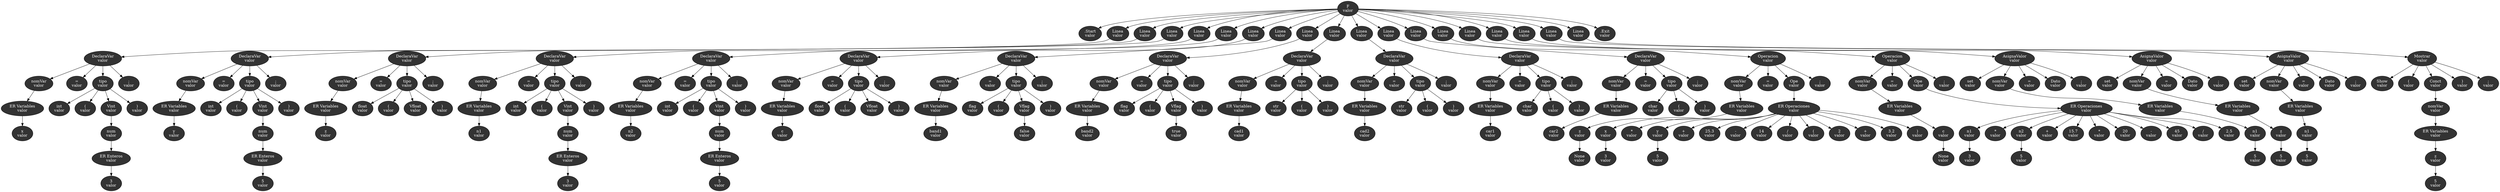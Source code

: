 // Arbol
digraph {
	1 [label="F
valor" fillcolor="#333333" fontcolor=white style=filled]
	11 [label=".Start
valor" fillcolor="#333333" fontcolor=white style=filled]
	1 -> 11
	12 [label="Linea
valor" fillcolor="#333333" fontcolor=white style=filled]
	1 -> 12
	13 [label="Linea
valor" fillcolor="#333333" fontcolor=white style=filled]
	1 -> 13
	14 [label="Linea
valor" fillcolor="#333333" fontcolor=white style=filled]
	1 -> 14
	15 [label="Linea
valor" fillcolor="#333333" fontcolor=white style=filled]
	1 -> 15
	16 [label="Linea
valor" fillcolor="#333333" fontcolor=white style=filled]
	1 -> 16
	17 [label="Linea
valor" fillcolor="#333333" fontcolor=white style=filled]
	1 -> 17
	18 [label="Linea
valor" fillcolor="#333333" fontcolor=white style=filled]
	1 -> 18
	19 [label="Linea
valor" fillcolor="#333333" fontcolor=white style=filled]
	1 -> 19
	"1a" [label="Linea
valor" fillcolor="#333333" fontcolor=white style=filled]
	1 -> "1a"
	"1b" [label="Linea
valor" fillcolor="#333333" fontcolor=white style=filled]
	1 -> "1b"
	"1c" [label="Linea
valor" fillcolor="#333333" fontcolor=white style=filled]
	1 -> "1c"
	"1d" [label="Linea
valor" fillcolor="#333333" fontcolor=white style=filled]
	1 -> "1d"
	"1e" [label="Linea
valor" fillcolor="#333333" fontcolor=white style=filled]
	1 -> "1e"
	"1f" [label="Linea
valor" fillcolor="#333333" fontcolor=white style=filled]
	1 -> "1f"
	"1g" [label="Linea
valor" fillcolor="#333333" fontcolor=white style=filled]
	1 -> "1g"
	"1h" [label="Linea
valor" fillcolor="#333333" fontcolor=white style=filled]
	1 -> "1h"
	"1i" [label="Linea
valor" fillcolor="#333333" fontcolor=white style=filled]
	1 -> "1i"
	"1j" [label="Linea
valor" fillcolor="#333333" fontcolor=white style=filled]
	1 -> "1j"
	"1k" [label=".Exit
valor" fillcolor="#333333" fontcolor=white style=filled]
	1 -> "1k"
	121 [label="DeclaraVar
valor" fillcolor="#333333" fontcolor=white style=filled]
	12 -> 121
	131 [label="DeclaraVar
valor" fillcolor="#333333" fontcolor=white style=filled]
	13 -> 131
	141 [label="DeclaraVar
valor" fillcolor="#333333" fontcolor=white style=filled]
	14 -> 141
	151 [label="DeclaraVar
valor" fillcolor="#333333" fontcolor=white style=filled]
	15 -> 151
	161 [label="DeclaraVar
valor" fillcolor="#333333" fontcolor=white style=filled]
	16 -> 161
	171 [label="DeclaraVar
valor" fillcolor="#333333" fontcolor=white style=filled]
	17 -> 171
	181 [label="DeclaraVar
valor" fillcolor="#333333" fontcolor=white style=filled]
	18 -> 181
	191 [label="DeclaraVar
valor" fillcolor="#333333" fontcolor=white style=filled]
	19 -> 191
	"1a1" [label="DeclaraVar
valor" fillcolor="#333333" fontcolor=white style=filled]
	"1a" -> "1a1"
	"1b1" [label="DeclaraVar
valor" fillcolor="#333333" fontcolor=white style=filled]
	"1b" -> "1b1"
	"1c1" [label="DeclaraVar
valor" fillcolor="#333333" fontcolor=white style=filled]
	"1c" -> "1c1"
	"1d1" [label="DeclaraVar
valor" fillcolor="#333333" fontcolor=white style=filled]
	"1d" -> "1d1"
	"1e1" [label="Operacion
valor" fillcolor="#333333" fontcolor=white style=filled]
	"1e" -> "1e1"
	"1f1" [label="Operacion
valor" fillcolor="#333333" fontcolor=white style=filled]
	"1f" -> "1f1"
	"1g1" [label="AsignaValor
valor" fillcolor="#333333" fontcolor=white style=filled]
	"1g" -> "1g1"
	"1h1" [label="AsignaValor
valor" fillcolor="#333333" fontcolor=white style=filled]
	"1h" -> "1h1"
	"1i1" [label="AsignaValor
valor" fillcolor="#333333" fontcolor=white style=filled]
	"1i" -> "1i1"
	"1j1" [label="Mostrar
valor" fillcolor="#333333" fontcolor=white style=filled]
	"1j" -> "1j1"
	1211 [label="nomVar
valor" fillcolor="#333333" fontcolor=white style=filled]
	121 -> 1211
	1212 [label="=
valor" fillcolor="#333333" fontcolor=white style=filled]
	121 -> 1212
	1213 [label="tipo
valor" fillcolor="#333333" fontcolor=white style=filled]
	121 -> 1213
	1214 [label=";
valor" fillcolor="#333333" fontcolor=white style=filled]
	121 -> 1214
	1311 [label="nomVar
valor" fillcolor="#333333" fontcolor=white style=filled]
	131 -> 1311
	1312 [label="=
valor" fillcolor="#333333" fontcolor=white style=filled]
	131 -> 1312
	1313 [label="tipo
valor" fillcolor="#333333" fontcolor=white style=filled]
	131 -> 1313
	1314 [label=";
valor" fillcolor="#333333" fontcolor=white style=filled]
	131 -> 1314
	1411 [label="nomVar
valor" fillcolor="#333333" fontcolor=white style=filled]
	141 -> 1411
	1412 [label="=
valor" fillcolor="#333333" fontcolor=white style=filled]
	141 -> 1412
	1413 [label="tipo
valor" fillcolor="#333333" fontcolor=white style=filled]
	141 -> 1413
	1414 [label=";
valor" fillcolor="#333333" fontcolor=white style=filled]
	141 -> 1414
	1511 [label="nomVar
valor" fillcolor="#333333" fontcolor=white style=filled]
	151 -> 1511
	1512 [label="=
valor" fillcolor="#333333" fontcolor=white style=filled]
	151 -> 1512
	1513 [label="tipo
valor" fillcolor="#333333" fontcolor=white style=filled]
	151 -> 1513
	1514 [label=";
valor" fillcolor="#333333" fontcolor=white style=filled]
	151 -> 1514
	1611 [label="nomVar
valor" fillcolor="#333333" fontcolor=white style=filled]
	161 -> 1611
	1612 [label="=
valor" fillcolor="#333333" fontcolor=white style=filled]
	161 -> 1612
	1613 [label="tipo
valor" fillcolor="#333333" fontcolor=white style=filled]
	161 -> 1613
	1614 [label=";
valor" fillcolor="#333333" fontcolor=white style=filled]
	161 -> 1614
	1711 [label="nomVar
valor" fillcolor="#333333" fontcolor=white style=filled]
	171 -> 1711
	1712 [label="=
valor" fillcolor="#333333" fontcolor=white style=filled]
	171 -> 1712
	1713 [label="tipo
valor" fillcolor="#333333" fontcolor=white style=filled]
	171 -> 1713
	1714 [label=";
valor" fillcolor="#333333" fontcolor=white style=filled]
	171 -> 1714
	1811 [label="nomVar
valor" fillcolor="#333333" fontcolor=white style=filled]
	181 -> 1811
	1812 [label="=
valor" fillcolor="#333333" fontcolor=white style=filled]
	181 -> 1812
	1813 [label="tipo
valor" fillcolor="#333333" fontcolor=white style=filled]
	181 -> 1813
	1814 [label=";
valor" fillcolor="#333333" fontcolor=white style=filled]
	181 -> 1814
	1911 [label="nomVar
valor" fillcolor="#333333" fontcolor=white style=filled]
	191 -> 1911
	1912 [label="=
valor" fillcolor="#333333" fontcolor=white style=filled]
	191 -> 1912
	1913 [label="tipo
valor" fillcolor="#333333" fontcolor=white style=filled]
	191 -> 1913
	1914 [label=";
valor" fillcolor="#333333" fontcolor=white style=filled]
	191 -> 1914
	"1a11" [label="nomVar
valor" fillcolor="#333333" fontcolor=white style=filled]
	"1a1" -> "1a11"
	"1a12" [label="=
valor" fillcolor="#333333" fontcolor=white style=filled]
	"1a1" -> "1a12"
	"1a13" [label="tipo
valor" fillcolor="#333333" fontcolor=white style=filled]
	"1a1" -> "1a13"
	"1a14" [label=";
valor" fillcolor="#333333" fontcolor=white style=filled]
	"1a1" -> "1a14"
	"1b11" [label="nomVar
valor" fillcolor="#333333" fontcolor=white style=filled]
	"1b1" -> "1b11"
	"1b12" [label="=
valor" fillcolor="#333333" fontcolor=white style=filled]
	"1b1" -> "1b12"
	"1b13" [label="tipo
valor" fillcolor="#333333" fontcolor=white style=filled]
	"1b1" -> "1b13"
	"1b14" [label=";
valor" fillcolor="#333333" fontcolor=white style=filled]
	"1b1" -> "1b14"
	"1c11" [label="nomVar
valor" fillcolor="#333333" fontcolor=white style=filled]
	"1c1" -> "1c11"
	"1c12" [label="=
valor" fillcolor="#333333" fontcolor=white style=filled]
	"1c1" -> "1c12"
	"1c13" [label="tipo
valor" fillcolor="#333333" fontcolor=white style=filled]
	"1c1" -> "1c13"
	"1c14" [label=";
valor" fillcolor="#333333" fontcolor=white style=filled]
	"1c1" -> "1c14"
	"1d11" [label="nomVar
valor" fillcolor="#333333" fontcolor=white style=filled]
	"1d1" -> "1d11"
	"1d12" [label="=
valor" fillcolor="#333333" fontcolor=white style=filled]
	"1d1" -> "1d12"
	"1d13" [label="tipo
valor" fillcolor="#333333" fontcolor=white style=filled]
	"1d1" -> "1d13"
	"1d14" [label=";
valor" fillcolor="#333333" fontcolor=white style=filled]
	"1d1" -> "1d14"
	"1e11" [label="nomVar
valor" fillcolor="#333333" fontcolor=white style=filled]
	"1e1" -> "1e11"
	"1e12" [label="=
valor" fillcolor="#333333" fontcolor=white style=filled]
	"1e1" -> "1e12"
	"1e13" [label="Ope
valor" fillcolor="#333333" fontcolor=white style=filled]
	"1e1" -> "1e13"
	"1e14" [label=";
valor" fillcolor="#333333" fontcolor=white style=filled]
	"1e1" -> "1e14"
	"1f11" [label="nomVar
valor" fillcolor="#333333" fontcolor=white style=filled]
	"1f1" -> "1f11"
	"1f12" [label="=
valor" fillcolor="#333333" fontcolor=white style=filled]
	"1f1" -> "1f12"
	"1f13" [label="Ope
valor" fillcolor="#333333" fontcolor=white style=filled]
	"1f1" -> "1f13"
	"1f14" [label=";
valor" fillcolor="#333333" fontcolor=white style=filled]
	"1f1" -> "1f14"
	"1g11" [label="set
valor" fillcolor="#333333" fontcolor=white style=filled]
	"1g1" -> "1g11"
	"1g12" [label="nomVar
valor" fillcolor="#333333" fontcolor=white style=filled]
	"1g1" -> "1g12"
	"1g13" [label="=
valor" fillcolor="#333333" fontcolor=white style=filled]
	"1g1" -> "1g13"
	"1g14" [label="Dato
valor" fillcolor="#333333" fontcolor=white style=filled]
	"1g1" -> "1g14"
	"1g15" [label=";
valor" fillcolor="#333333" fontcolor=white style=filled]
	"1g1" -> "1g15"
	"1h11" [label="set
valor" fillcolor="#333333" fontcolor=white style=filled]
	"1h1" -> "1h11"
	"1h12" [label="nomVar
valor" fillcolor="#333333" fontcolor=white style=filled]
	"1h1" -> "1h12"
	"1h13" [label="=
valor" fillcolor="#333333" fontcolor=white style=filled]
	"1h1" -> "1h13"
	"1h14" [label="Dato
valor" fillcolor="#333333" fontcolor=white style=filled]
	"1h1" -> "1h14"
	"1h15" [label=";
valor" fillcolor="#333333" fontcolor=white style=filled]
	"1h1" -> "1h15"
	"1i11" [label="set
valor" fillcolor="#333333" fontcolor=white style=filled]
	"1i1" -> "1i11"
	"1i12" [label="nomVar
valor" fillcolor="#333333" fontcolor=white style=filled]
	"1i1" -> "1i12"
	"1i13" [label="=
valor" fillcolor="#333333" fontcolor=white style=filled]
	"1i1" -> "1i13"
	"1i14" [label="Dato
valor" fillcolor="#333333" fontcolor=white style=filled]
	"1i1" -> "1i14"
	"1i15" [label=";
valor" fillcolor="#333333" fontcolor=white style=filled]
	"1i1" -> "1i15"
	"1j11" [label="Show
valor" fillcolor="#333333" fontcolor=white style=filled]
	"1j1" -> "1j11"
	"1j12" [label="(
valor" fillcolor="#333333" fontcolor=white style=filled]
	"1j1" -> "1j12"
	"1j13" [label="Conct
valor" fillcolor="#333333" fontcolor=white style=filled]
	"1j1" -> "1j13"
	"1j14" [label=")
valor" fillcolor="#333333" fontcolor=white style=filled]
	"1j1" -> "1j14"
	"1j15" [label=";
valor" fillcolor="#333333" fontcolor=white style=filled]
	"1j1" -> "1j15"
	12111 [label="ER Variables
valor" fillcolor="#333333" fontcolor=white style=filled]
	1211 -> 12111
	12131 [label="int
valor" fillcolor="#333333" fontcolor=white style=filled]
	1213 -> 12131
	12132 [label="(
valor" fillcolor="#333333" fontcolor=white style=filled]
	1213 -> 12132
	12133 [label="Vint
valor" fillcolor="#333333" fontcolor=white style=filled]
	1213 -> 12133
	12134 [label=")
valor" fillcolor="#333333" fontcolor=white style=filled]
	1213 -> 12134
	13111 [label="ER Variables
valor" fillcolor="#333333" fontcolor=white style=filled]
	1311 -> 13111
	13131 [label="int
valor" fillcolor="#333333" fontcolor=white style=filled]
	1313 -> 13131
	13132 [label="(
valor" fillcolor="#333333" fontcolor=white style=filled]
	1313 -> 13132
	13133 [label="Vint
valor" fillcolor="#333333" fontcolor=white style=filled]
	1313 -> 13133
	13134 [label=")
valor" fillcolor="#333333" fontcolor=white style=filled]
	1313 -> 13134
	14111 [label="ER Variables
valor" fillcolor="#333333" fontcolor=white style=filled]
	1411 -> 14111
	14131 [label="float
valor" fillcolor="#333333" fontcolor=white style=filled]
	1413 -> 14131
	14132 [label="(
valor" fillcolor="#333333" fontcolor=white style=filled]
	1413 -> 14132
	14133 [label="Vfloat
valor" fillcolor="#333333" fontcolor=white style=filled]
	1413 -> 14133
	14134 [label=")
valor" fillcolor="#333333" fontcolor=white style=filled]
	1413 -> 14134
	15111 [label="ER Variables
valor" fillcolor="#333333" fontcolor=white style=filled]
	1511 -> 15111
	15131 [label="int
valor" fillcolor="#333333" fontcolor=white style=filled]
	1513 -> 15131
	15132 [label="(
valor" fillcolor="#333333" fontcolor=white style=filled]
	1513 -> 15132
	15133 [label="Vint
valor" fillcolor="#333333" fontcolor=white style=filled]
	1513 -> 15133
	15134 [label=")
valor" fillcolor="#333333" fontcolor=white style=filled]
	1513 -> 15134
	16111 [label="ER Variables
valor" fillcolor="#333333" fontcolor=white style=filled]
	1611 -> 16111
	16131 [label="int
valor" fillcolor="#333333" fontcolor=white style=filled]
	1613 -> 16131
	16132 [label="(
valor" fillcolor="#333333" fontcolor=white style=filled]
	1613 -> 16132
	16133 [label="Vint
valor" fillcolor="#333333" fontcolor=white style=filled]
	1613 -> 16133
	16134 [label=")
valor" fillcolor="#333333" fontcolor=white style=filled]
	1613 -> 16134
	17111 [label="ER Variables
valor" fillcolor="#333333" fontcolor=white style=filled]
	1711 -> 17111
	17131 [label="float
valor" fillcolor="#333333" fontcolor=white style=filled]
	1713 -> 17131
	17132 [label="(
valor" fillcolor="#333333" fontcolor=white style=filled]
	1713 -> 17132
	17133 [label="Vfloat
valor" fillcolor="#333333" fontcolor=white style=filled]
	1713 -> 17133
	17134 [label=")
valor" fillcolor="#333333" fontcolor=white style=filled]
	1713 -> 17134
	18111 [label="ER Variables
valor" fillcolor="#333333" fontcolor=white style=filled]
	1811 -> 18111
	18131 [label="flag
valor" fillcolor="#333333" fontcolor=white style=filled]
	1813 -> 18131
	18132 [label="(
valor" fillcolor="#333333" fontcolor=white style=filled]
	1813 -> 18132
	18133 [label="Vflag
valor" fillcolor="#333333" fontcolor=white style=filled]
	1813 -> 18133
	18134 [label=")
valor" fillcolor="#333333" fontcolor=white style=filled]
	1813 -> 18134
	19111 [label="ER Variables
valor" fillcolor="#333333" fontcolor=white style=filled]
	1911 -> 19111
	19131 [label="flag
valor" fillcolor="#333333" fontcolor=white style=filled]
	1913 -> 19131
	19132 [label="(
valor" fillcolor="#333333" fontcolor=white style=filled]
	1913 -> 19132
	19133 [label="Vflag
valor" fillcolor="#333333" fontcolor=white style=filled]
	1913 -> 19133
	19134 [label=")
valor" fillcolor="#333333" fontcolor=white style=filled]
	1913 -> 19134
	"1a111" [label="ER Variables
valor" fillcolor="#333333" fontcolor=white style=filled]
	"1a11" -> "1a111"
	"1a131" [label="str
valor" fillcolor="#333333" fontcolor=white style=filled]
	"1a13" -> "1a131"
	"1a132" [label="(
valor" fillcolor="#333333" fontcolor=white style=filled]
	"1a13" -> "1a132"
	"1a133" [label=")
valor" fillcolor="#333333" fontcolor=white style=filled]
	"1a13" -> "1a133"
	"1b111" [label="ER Variables
valor" fillcolor="#333333" fontcolor=white style=filled]
	"1b11" -> "1b111"
	"1b131" [label="str
valor" fillcolor="#333333" fontcolor=white style=filled]
	"1b13" -> "1b131"
	"1b132" [label="(
valor" fillcolor="#333333" fontcolor=white style=filled]
	"1b13" -> "1b132"
	"1b133" [label=")
valor" fillcolor="#333333" fontcolor=white style=filled]
	"1b13" -> "1b133"
	"1c111" [label="ER Variables
valor" fillcolor="#333333" fontcolor=white style=filled]
	"1c11" -> "1c111"
	"1c131" [label="char
valor" fillcolor="#333333" fontcolor=white style=filled]
	"1c13" -> "1c131"
	"1c132" [label="(
valor" fillcolor="#333333" fontcolor=white style=filled]
	"1c13" -> "1c132"
	"1c133" [label=")
valor" fillcolor="#333333" fontcolor=white style=filled]
	"1c13" -> "1c133"
	"1d111" [label="ER Variables
valor" fillcolor="#333333" fontcolor=white style=filled]
	"1d11" -> "1d111"
	"1d131" [label="char
valor" fillcolor="#333333" fontcolor=white style=filled]
	"1d13" -> "1d131"
	"1d132" [label="(
valor" fillcolor="#333333" fontcolor=white style=filled]
	"1d13" -> "1d132"
	"1d133" [label=")
valor" fillcolor="#333333" fontcolor=white style=filled]
	"1d13" -> "1d133"
	"1e111" [label="ER Variables
valor" fillcolor="#333333" fontcolor=white style=filled]
	"1e11" -> "1e111"
	"1e131" [label="ER Operaciones
valor" fillcolor="#333333" fontcolor=white style=filled]
	"1e13" -> "1e131"
	"1f111" [label="ER Variables
valor" fillcolor="#333333" fontcolor=white style=filled]
	"1f11" -> "1f111"
	"1f131" [label="ER Operaciones
valor" fillcolor="#333333" fontcolor=white style=filled]
	"1f13" -> "1f131"
	"1g121" [label="ER Variables
valor" fillcolor="#333333" fontcolor=white style=filled]
	"1g12" -> "1g121"
	"1h121" [label="ER Variables
valor" fillcolor="#333333" fontcolor=white style=filled]
	"1h12" -> "1h121"
	"1i121" [label="ER Variables
valor" fillcolor="#333333" fontcolor=white style=filled]
	"1i12" -> "1i121"
	"1j131" [label="nomVar
valor" fillcolor="#333333" fontcolor=white style=filled]
	"1j13" -> "1j131"
	121111 [label="x
valor" fillcolor="#333333" fontcolor=white style=filled]
	12111 -> 121111
	121331 [label="num
valor" fillcolor="#333333" fontcolor=white style=filled]
	12133 -> 121331
	131111 [label="y
valor" fillcolor="#333333" fontcolor=white style=filled]
	13111 -> 131111
	131331 [label="num
valor" fillcolor="#333333" fontcolor=white style=filled]
	13133 -> 131331
	141111 [label="z
valor" fillcolor="#333333" fontcolor=white style=filled]
	14111 -> 141111
	151111 [label="n1
valor" fillcolor="#333333" fontcolor=white style=filled]
	15111 -> 151111
	151331 [label="num
valor" fillcolor="#333333" fontcolor=white style=filled]
	15133 -> 151331
	161111 [label="n2
valor" fillcolor="#333333" fontcolor=white style=filled]
	16111 -> 161111
	161331 [label="num
valor" fillcolor="#333333" fontcolor=white style=filled]
	16133 -> 161331
	171111 [label="c
valor" fillcolor="#333333" fontcolor=white style=filled]
	17111 -> 171111
	181111 [label="band1
valor" fillcolor="#333333" fontcolor=white style=filled]
	18111 -> 181111
	181331 [label="false
valor" fillcolor="#333333" fontcolor=white style=filled]
	18133 -> 181331
	191111 [label="band2
valor" fillcolor="#333333" fontcolor=white style=filled]
	19111 -> 191111
	191331 [label="true
valor" fillcolor="#333333" fontcolor=white style=filled]
	19133 -> 191331
	"1a1111" [label="cad1
valor" fillcolor="#333333" fontcolor=white style=filled]
	"1a111" -> "1a1111"
	"1b1111" [label="cad2
valor" fillcolor="#333333" fontcolor=white style=filled]
	"1b111" -> "1b1111"
	"1c1111" [label="car1
valor" fillcolor="#333333" fontcolor=white style=filled]
	"1c111" -> "1c1111"
	"1d1111" [label="car2
valor" fillcolor="#333333" fontcolor=white style=filled]
	"1d111" -> "1d1111"
	"1e1111" [label="z
valor" fillcolor="#333333" fontcolor=white style=filled]
	"1e111" -> "1e1111"
	"1e1311" [label="x
valor" fillcolor="#333333" fontcolor=white style=filled]
	"1e131" -> "1e1311"
	"1e1312" [label="*
valor" fillcolor="#333333" fontcolor=white style=filled]
	"1e131" -> "1e1312"
	"1e1313" [label="y
valor" fillcolor="#333333" fontcolor=white style=filled]
	"1e131" -> "1e1313"
	"1e1314" [label="+
valor" fillcolor="#333333" fontcolor=white style=filled]
	"1e131" -> "1e1314"
	"1e1315" [label="25.3
valor" fillcolor="#333333" fontcolor=white style=filled]
	"1e131" -> "1e1315"
	"1e1316" [label="-
valor" fillcolor="#333333" fontcolor=white style=filled]
	"1e131" -> "1e1316"
	"1e1317" [label="14
valor" fillcolor="#333333" fontcolor=white style=filled]
	"1e131" -> "1e1317"
	"1e1318" [label="/
valor" fillcolor="#333333" fontcolor=white style=filled]
	"1e131" -> "1e1318"
	"1e1319" [label="(
valor" fillcolor="#333333" fontcolor=white style=filled]
	"1e131" -> "1e1319"
	"1e131a" [label="2
valor" fillcolor="#333333" fontcolor=white style=filled]
	"1e131" -> "1e131a"
	"1e131b" [label="+
valor" fillcolor="#333333" fontcolor=white style=filled]
	"1e131" -> "1e131b"
	"1e131c" [label="3.2
valor" fillcolor="#333333" fontcolor=white style=filled]
	"1e131" -> "1e131c"
	"1e131d" [label=")
valor" fillcolor="#333333" fontcolor=white style=filled]
	"1e131" -> "1e131d"
	"1f1111" [label="c
valor" fillcolor="#333333" fontcolor=white style=filled]
	"1f111" -> "1f1111"
	"1f1311" [label="n1
valor" fillcolor="#333333" fontcolor=white style=filled]
	"1f131" -> "1f1311"
	"1f1312" [label="*
valor" fillcolor="#333333" fontcolor=white style=filled]
	"1f131" -> "1f1312"
	"1f1313" [label="n2
valor" fillcolor="#333333" fontcolor=white style=filled]
	"1f131" -> "1f1313"
	"1f1314" [label="+
valor" fillcolor="#333333" fontcolor=white style=filled]
	"1f131" -> "1f1314"
	"1f1315" [label="15.7
valor" fillcolor="#333333" fontcolor=white style=filled]
	"1f131" -> "1f1315"
	"1f1316" [label="*
valor" fillcolor="#333333" fontcolor=white style=filled]
	"1f131" -> "1f1316"
	"1f1317" [label="20
valor" fillcolor="#333333" fontcolor=white style=filled]
	"1f131" -> "1f1317"
	"1f1318" [label="-
valor" fillcolor="#333333" fontcolor=white style=filled]
	"1f131" -> "1f1318"
	"1f1319" [label="45
valor" fillcolor="#333333" fontcolor=white style=filled]
	"1f131" -> "1f1319"
	"1f131a" [label="/
valor" fillcolor="#333333" fontcolor=white style=filled]
	"1f131" -> "1f131a"
	"1f131b" [label="2.5
valor" fillcolor="#333333" fontcolor=white style=filled]
	"1f131" -> "1f131b"
	"1g1211" [label="n1
valor" fillcolor="#333333" fontcolor=white style=filled]
	"1g121" -> "1g1211"
	"1h1211" [label="z
valor" fillcolor="#333333" fontcolor=white style=filled]
	"1h121" -> "1h1211"
	"1i1211" [label="n1
valor" fillcolor="#333333" fontcolor=white style=filled]
	"1i121" -> "1i1211"
	"1j1311" [label="ER Variables
valor" fillcolor="#333333" fontcolor=white style=filled]
	"1j131" -> "1j1311"
	1213311 [label="ER Enteros
valor" fillcolor="#333333" fontcolor=white style=filled]
	121331 -> 1213311
	1313311 [label="ER Enteros
valor" fillcolor="#333333" fontcolor=white style=filled]
	131331 -> 1313311
	1513311 [label="ER Enteros
valor" fillcolor="#333333" fontcolor=white style=filled]
	151331 -> 1513311
	1613311 [label="ER Enteros
valor" fillcolor="#333333" fontcolor=white style=filled]
	161331 -> 1613311
	"1j13111" [label="z
valor" fillcolor="#333333" fontcolor=white style=filled]
	"1j1311" -> "1j13111"
	"1e11111" [label="None
valor" fillcolor="#333333" fontcolor=white style=filled]
	"1e1111" -> "1e11111"
	"1e13111" [label="3
valor" fillcolor="#333333" fontcolor=white style=filled]
	"1e1311" -> "1e13111"
	"1e13131" [label="5
valor" fillcolor="#333333" fontcolor=white style=filled]
	"1e1313" -> "1e13131"
	"1f11111" [label="None
valor" fillcolor="#333333" fontcolor=white style=filled]
	"1f1111" -> "1f11111"
	"1f13111" [label="3
valor" fillcolor="#333333" fontcolor=white style=filled]
	"1f1311" -> "1f13111"
	"1f13131" [label="5
valor" fillcolor="#333333" fontcolor=white style=filled]
	"1f1313" -> "1f13131"
	"1g12111" [label="5
valor" fillcolor="#333333" fontcolor=white style=filled]
	"1g1211" -> "1g12111"
	"1h12111" [label="5
valor" fillcolor="#333333" fontcolor=white style=filled]
	"1h1211" -> "1h12111"
	"1i12111" [label="5
valor" fillcolor="#333333" fontcolor=white style=filled]
	"1i1211" -> "1i12111"
	12133111 [label="3
valor" fillcolor="#333333" fontcolor=white style=filled]
	1213311 -> 12133111
	13133111 [label="5
valor" fillcolor="#333333" fontcolor=white style=filled]
	1313311 -> 13133111
	15133111 [label="3
valor" fillcolor="#333333" fontcolor=white style=filled]
	1513311 -> 15133111
	16133111 [label="5
valor" fillcolor="#333333" fontcolor=white style=filled]
	1613311 -> 16133111
	"1j131111" [label="5
valor" fillcolor="#333333" fontcolor=white style=filled]
	"1j13111" -> "1j131111"
}
